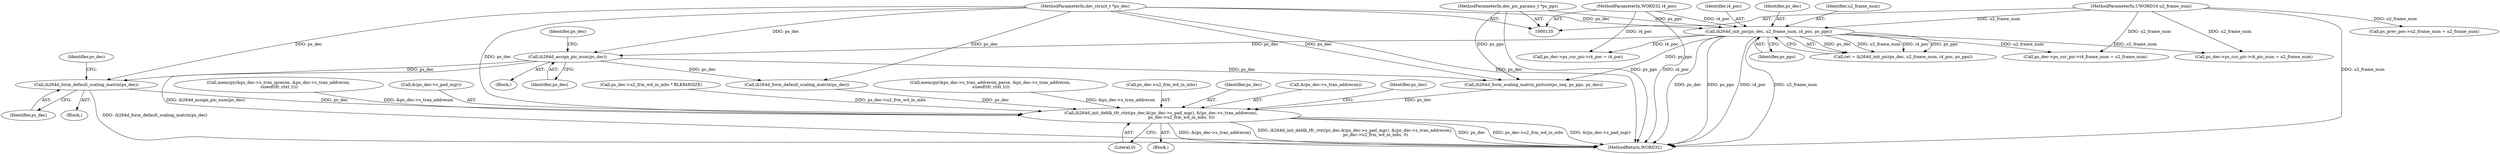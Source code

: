 digraph "0_Android_0b23c81c3dd9ec38f7e6806a3955fed1925541a0_3@pointer" {
"1002025" [label="(Call,ih264d_form_default_scaling_matrix(ps_dec))"];
"1001944" [label="(Call,ih264d_assign_pic_num(ps_dec))"];
"1000590" [label="(Call,ih264d_init_pic(ps_dec, u2_frame_num, i4_poc, ps_pps))"];
"1000136" [label="(MethodParameterIn,dec_struct_t *ps_dec)"];
"1000139" [label="(MethodParameterIn,UWORD16 u2_frame_num)"];
"1000137" [label="(MethodParameterIn,WORD32 i4_poc)"];
"1000140" [label="(MethodParameterIn,dec_pic_params_t *ps_pps)"];
"1002104" [label="(Call,ih264d_init_deblk_tfr_ctxt(ps_dec,&(ps_dec->s_pad_mgr), &(ps_dec->s_tran_addrecon),\n                               ps_dec->u2_frm_wd_in_mbs, 0))"];
"1002024" [label="(Block,)"];
"1002030" [label="(Identifier,ps_dec)"];
"1000590" [label="(Call,ih264d_init_pic(ps_dec, u2_frame_num, i4_poc, ps_pps))"];
"1002085" [label="(Call,memcpy(&ps_dec->s_tran_iprecon, &ps_dec->s_tran_addrecon,\n sizeof(tfr_ctxt_t)))"];
"1002104" [label="(Call,ih264d_init_deblk_tfr_ctxt(ps_dec,&(ps_dec->s_pad_mgr), &(ps_dec->s_tran_addrecon),\n                               ps_dec->u2_frm_wd_in_mbs, 0))"];
"1002106" [label="(Call,&(ps_dec->s_pad_mgr))"];
"1002117" [label="(Literal,0)"];
"1001677" [label="(Call,ps_dec->u2_frm_wd_in_mbs * BLK8x8SIZE)"];
"1000136" [label="(MethodParameterIn,dec_struct_t *ps_dec)"];
"1002026" [label="(Identifier,ps_dec)"];
"1000140" [label="(MethodParameterIn,dec_pic_params_t *ps_pps)"];
"1002159" [label="(MethodReturn,WORD32)"];
"1002063" [label="(Call,memcpy(&ps_dec->s_tran_addrecon_parse, &ps_dec->s_tran_addrecon,\n sizeof(tfr_ctxt_t)))"];
"1001179" [label="(Call,ps_dec->ps_cur_pic->i4_poc = i4_poc)"];
"1001949" [label="(Identifier,ps_dec)"];
"1002009" [label="(Call,ih264d_form_default_scaling_matrix(ps_dec))"];
"1001186" [label="(Call,ps_dec->ps_cur_pic->i4_frame_num = u2_frame_num)"];
"1000593" [label="(Identifier,i4_poc)"];
"1002114" [label="(Call,ps_dec->u2_frm_wd_in_mbs)"];
"1000141" [label="(Block,)"];
"1002105" [label="(Identifier,ps_dec)"];
"1000588" [label="(Call,ret = ih264d_init_pic(ps_dec, u2_frame_num, i4_poc, ps_pps))"];
"1001193" [label="(Call,ps_dec->ps_cur_pic->i4_pic_num = u2_frame_num)"];
"1001996" [label="(Call,ih264d_form_scaling_matrix_picture(ps_seq, ps_pps, ps_dec))"];
"1002110" [label="(Call,&(ps_dec->s_tran_addrecon))"];
"1000139" [label="(MethodParameterIn,UWORD16 u2_frame_num)"];
"1000137" [label="(MethodParameterIn,WORD32 i4_poc)"];
"1000252" [label="(Call,ps_prev_poc->u2_frame_num = u2_frame_num)"];
"1001945" [label="(Identifier,ps_dec)"];
"1000591" [label="(Identifier,ps_dec)"];
"1001737" [label="(Block,)"];
"1000594" [label="(Identifier,ps_pps)"];
"1002025" [label="(Call,ih264d_form_default_scaling_matrix(ps_dec))"];
"1001944" [label="(Call,ih264d_assign_pic_num(ps_dec))"];
"1002120" [label="(Identifier,ps_dec)"];
"1000592" [label="(Identifier,u2_frame_num)"];
"1002025" -> "1002024"  [label="AST: "];
"1002025" -> "1002026"  [label="CFG: "];
"1002026" -> "1002025"  [label="AST: "];
"1002030" -> "1002025"  [label="CFG: "];
"1002025" -> "1002159"  [label="DDG: ih264d_form_default_scaling_matrix(ps_dec)"];
"1001944" -> "1002025"  [label="DDG: ps_dec"];
"1000136" -> "1002025"  [label="DDG: ps_dec"];
"1002025" -> "1002104"  [label="DDG: ps_dec"];
"1001944" -> "1001737"  [label="AST: "];
"1001944" -> "1001945"  [label="CFG: "];
"1001945" -> "1001944"  [label="AST: "];
"1001949" -> "1001944"  [label="CFG: "];
"1001944" -> "1002159"  [label="DDG: ih264d_assign_pic_num(ps_dec)"];
"1000590" -> "1001944"  [label="DDG: ps_dec"];
"1000136" -> "1001944"  [label="DDG: ps_dec"];
"1001944" -> "1001996"  [label="DDG: ps_dec"];
"1001944" -> "1002009"  [label="DDG: ps_dec"];
"1000590" -> "1000588"  [label="AST: "];
"1000590" -> "1000594"  [label="CFG: "];
"1000591" -> "1000590"  [label="AST: "];
"1000592" -> "1000590"  [label="AST: "];
"1000593" -> "1000590"  [label="AST: "];
"1000594" -> "1000590"  [label="AST: "];
"1000588" -> "1000590"  [label="CFG: "];
"1000590" -> "1002159"  [label="DDG: u2_frame_num"];
"1000590" -> "1002159"  [label="DDG: ps_dec"];
"1000590" -> "1002159"  [label="DDG: ps_pps"];
"1000590" -> "1002159"  [label="DDG: i4_poc"];
"1000590" -> "1000588"  [label="DDG: ps_dec"];
"1000590" -> "1000588"  [label="DDG: u2_frame_num"];
"1000590" -> "1000588"  [label="DDG: i4_poc"];
"1000590" -> "1000588"  [label="DDG: ps_pps"];
"1000136" -> "1000590"  [label="DDG: ps_dec"];
"1000139" -> "1000590"  [label="DDG: u2_frame_num"];
"1000137" -> "1000590"  [label="DDG: i4_poc"];
"1000140" -> "1000590"  [label="DDG: ps_pps"];
"1000590" -> "1001179"  [label="DDG: i4_poc"];
"1000590" -> "1001186"  [label="DDG: u2_frame_num"];
"1000590" -> "1001193"  [label="DDG: u2_frame_num"];
"1000590" -> "1001996"  [label="DDG: ps_pps"];
"1000136" -> "1000135"  [label="AST: "];
"1000136" -> "1002159"  [label="DDG: ps_dec"];
"1000136" -> "1001996"  [label="DDG: ps_dec"];
"1000136" -> "1002009"  [label="DDG: ps_dec"];
"1000136" -> "1002104"  [label="DDG: ps_dec"];
"1000139" -> "1000135"  [label="AST: "];
"1000139" -> "1002159"  [label="DDG: u2_frame_num"];
"1000139" -> "1000252"  [label="DDG: u2_frame_num"];
"1000139" -> "1001186"  [label="DDG: u2_frame_num"];
"1000139" -> "1001193"  [label="DDG: u2_frame_num"];
"1000137" -> "1000135"  [label="AST: "];
"1000137" -> "1002159"  [label="DDG: i4_poc"];
"1000137" -> "1001179"  [label="DDG: i4_poc"];
"1000140" -> "1000135"  [label="AST: "];
"1000140" -> "1002159"  [label="DDG: ps_pps"];
"1000140" -> "1001996"  [label="DDG: ps_pps"];
"1002104" -> "1000141"  [label="AST: "];
"1002104" -> "1002117"  [label="CFG: "];
"1002105" -> "1002104"  [label="AST: "];
"1002106" -> "1002104"  [label="AST: "];
"1002110" -> "1002104"  [label="AST: "];
"1002114" -> "1002104"  [label="AST: "];
"1002117" -> "1002104"  [label="AST: "];
"1002120" -> "1002104"  [label="CFG: "];
"1002104" -> "1002159"  [label="DDG: ps_dec->u2_frm_wd_in_mbs"];
"1002104" -> "1002159"  [label="DDG: &(ps_dec->s_pad_mgr)"];
"1002104" -> "1002159"  [label="DDG: &(ps_dec->s_tran_addrecon)"];
"1002104" -> "1002159"  [label="DDG: ih264d_init_deblk_tfr_ctxt(ps_dec,&(ps_dec->s_pad_mgr), &(ps_dec->s_tran_addrecon),\n                               ps_dec->u2_frm_wd_in_mbs, 0)"];
"1002104" -> "1002159"  [label="DDG: ps_dec"];
"1002009" -> "1002104"  [label="DDG: ps_dec"];
"1001996" -> "1002104"  [label="DDG: ps_dec"];
"1002063" -> "1002104"  [label="DDG: &ps_dec->s_tran_addrecon"];
"1002085" -> "1002104"  [label="DDG: &ps_dec->s_tran_addrecon"];
"1001677" -> "1002104"  [label="DDG: ps_dec->u2_frm_wd_in_mbs"];
}
